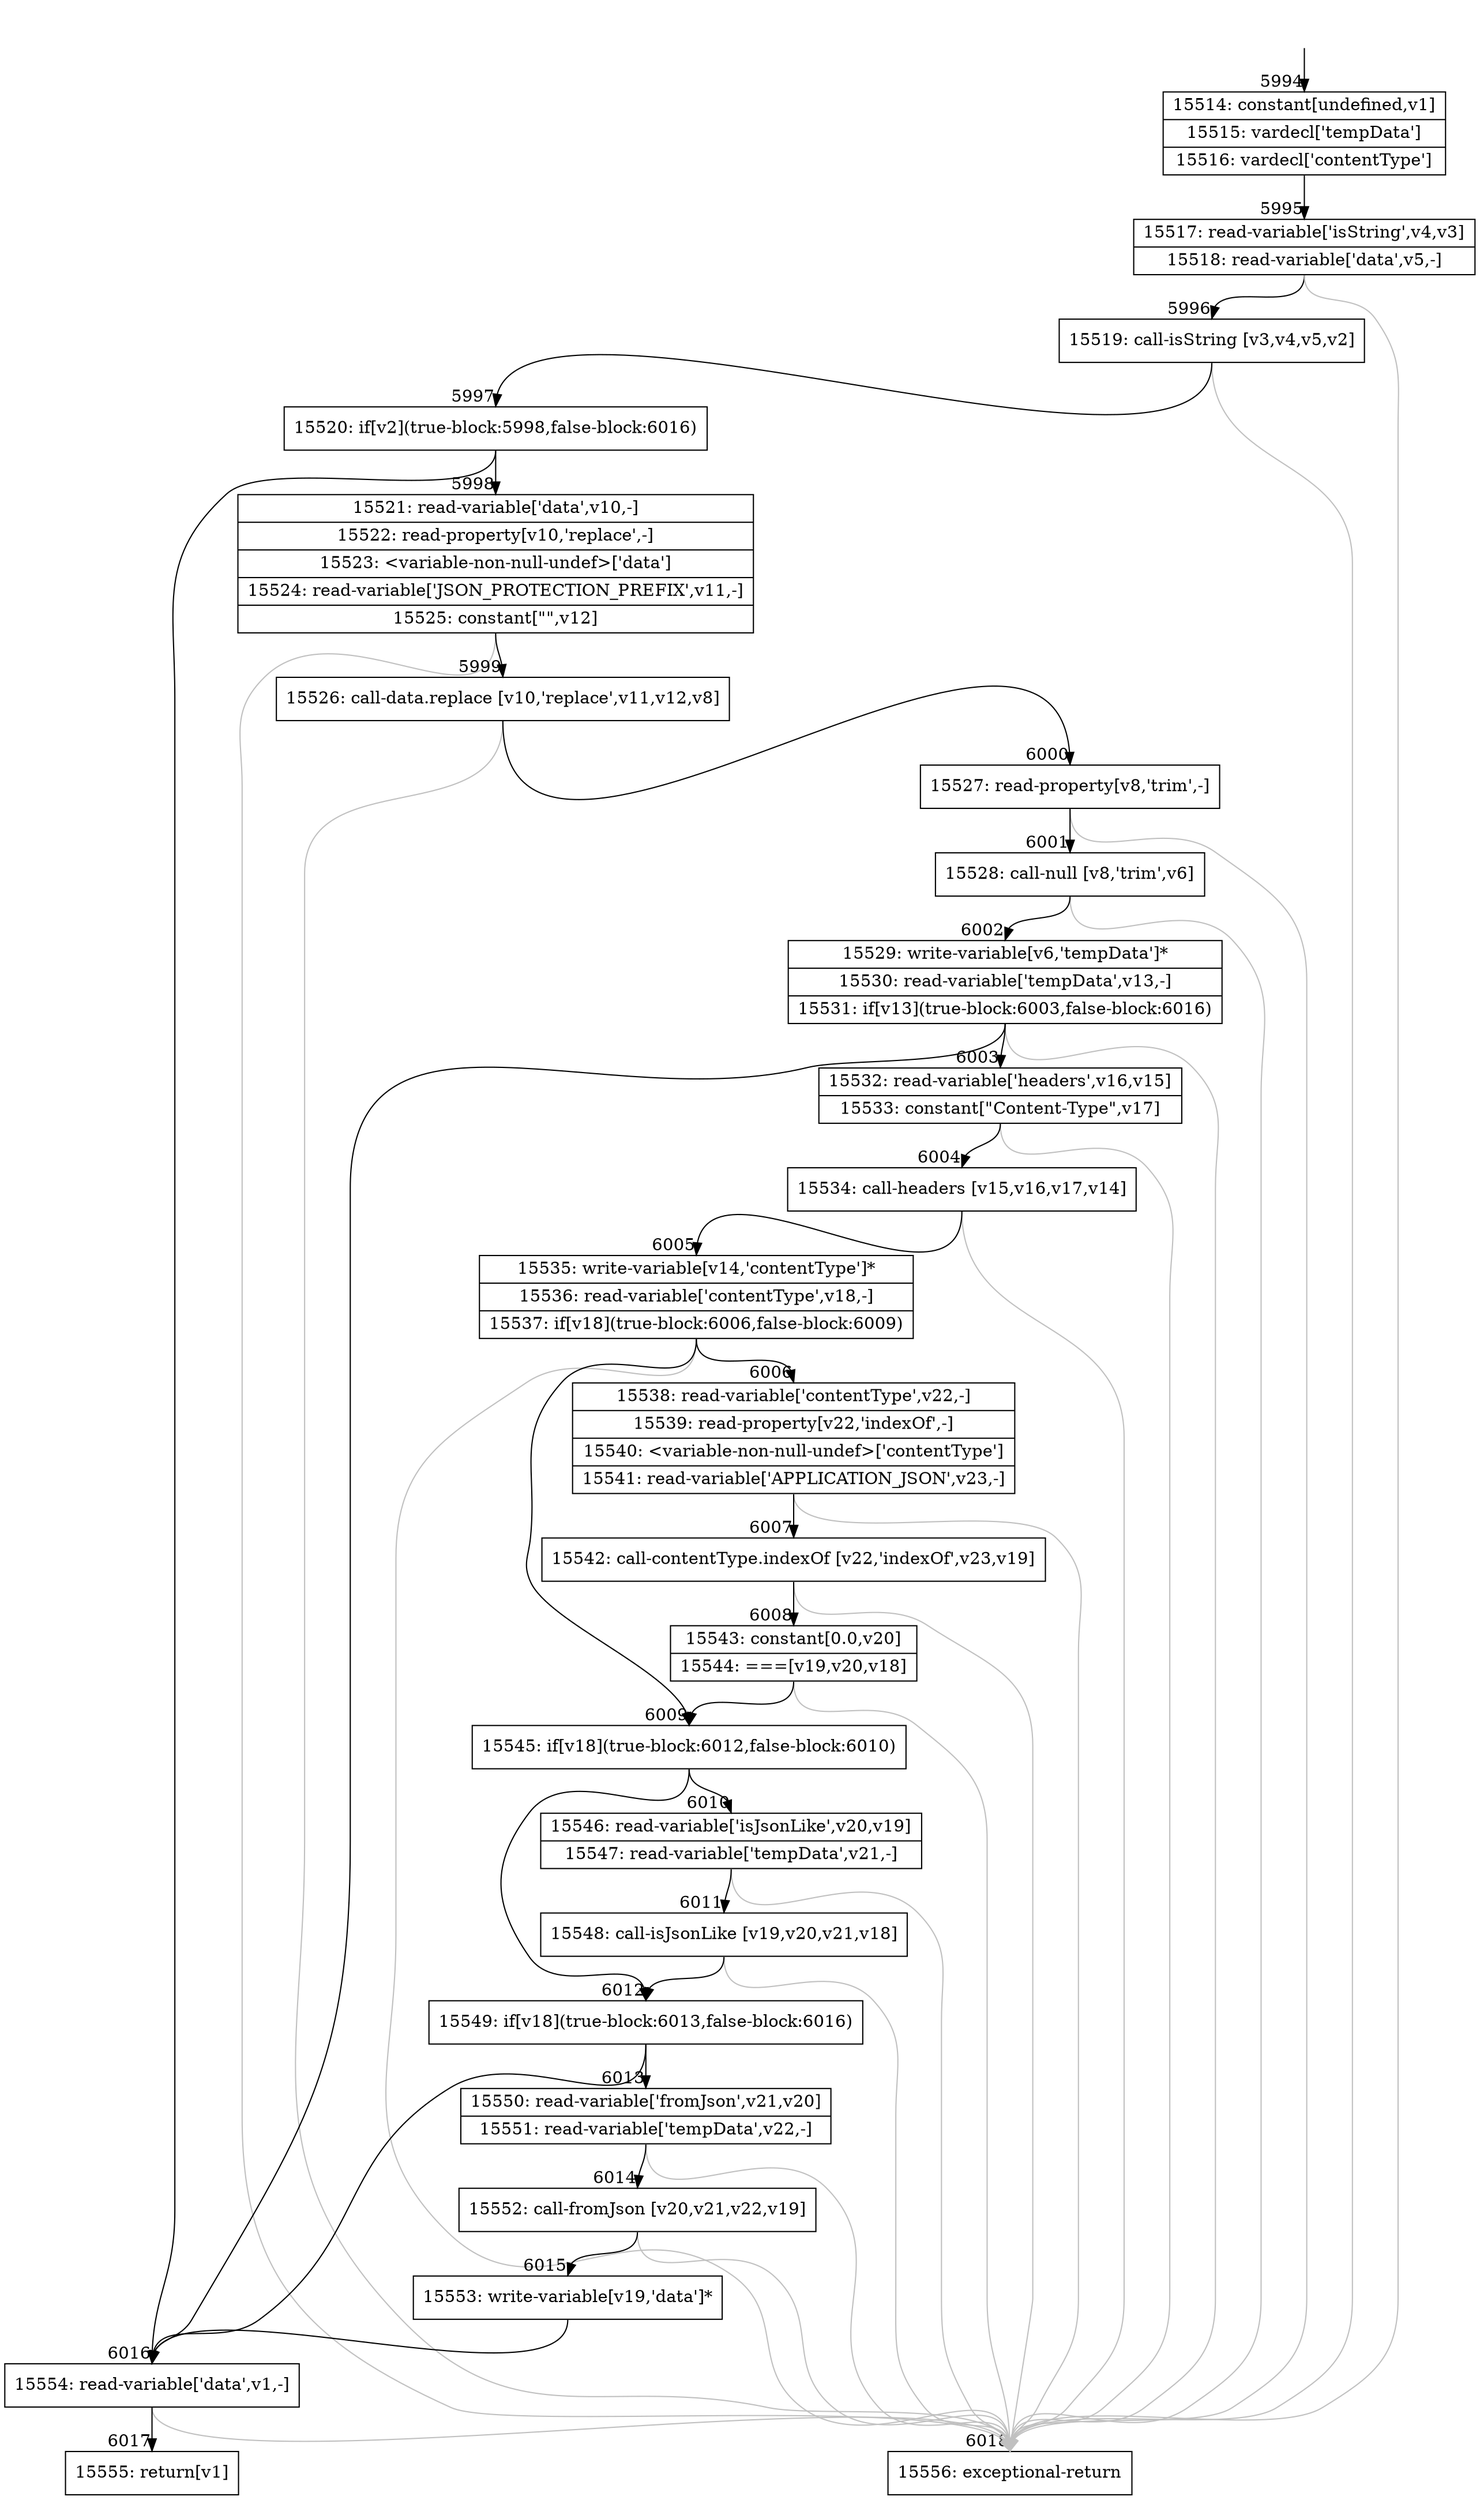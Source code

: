 digraph {
rankdir="TD"
BB_entry445[shape=none,label=""];
BB_entry445 -> BB5994 [tailport=s, headport=n, headlabel="    5994"]
BB5994 [shape=record label="{15514: constant[undefined,v1]|15515: vardecl['tempData']|15516: vardecl['contentType']}" ] 
BB5994 -> BB5995 [tailport=s, headport=n, headlabel="      5995"]
BB5995 [shape=record label="{15517: read-variable['isString',v4,v3]|15518: read-variable['data',v5,-]}" ] 
BB5995 -> BB5996 [tailport=s, headport=n, headlabel="      5996"]
BB5995 -> BB6018 [tailport=s, headport=n, color=gray, headlabel="      6018"]
BB5996 [shape=record label="{15519: call-isString [v3,v4,v5,v2]}" ] 
BB5996 -> BB5997 [tailport=s, headport=n, headlabel="      5997"]
BB5996 -> BB6018 [tailport=s, headport=n, color=gray]
BB5997 [shape=record label="{15520: if[v2](true-block:5998,false-block:6016)}" ] 
BB5997 -> BB5998 [tailport=s, headport=n, headlabel="      5998"]
BB5997 -> BB6016 [tailport=s, headport=n, headlabel="      6016"]
BB5998 [shape=record label="{15521: read-variable['data',v10,-]|15522: read-property[v10,'replace',-]|15523: \<variable-non-null-undef\>['data']|15524: read-variable['JSON_PROTECTION_PREFIX',v11,-]|15525: constant[\"\",v12]}" ] 
BB5998 -> BB5999 [tailport=s, headport=n, headlabel="      5999"]
BB5998 -> BB6018 [tailport=s, headport=n, color=gray]
BB5999 [shape=record label="{15526: call-data.replace [v10,'replace',v11,v12,v8]}" ] 
BB5999 -> BB6000 [tailport=s, headport=n, headlabel="      6000"]
BB5999 -> BB6018 [tailport=s, headport=n, color=gray]
BB6000 [shape=record label="{15527: read-property[v8,'trim',-]}" ] 
BB6000 -> BB6001 [tailport=s, headport=n, headlabel="      6001"]
BB6000 -> BB6018 [tailport=s, headport=n, color=gray]
BB6001 [shape=record label="{15528: call-null [v8,'trim',v6]}" ] 
BB6001 -> BB6002 [tailport=s, headport=n, headlabel="      6002"]
BB6001 -> BB6018 [tailport=s, headport=n, color=gray]
BB6002 [shape=record label="{15529: write-variable[v6,'tempData']*|15530: read-variable['tempData',v13,-]|15531: if[v13](true-block:6003,false-block:6016)}" ] 
BB6002 -> BB6003 [tailport=s, headport=n, headlabel="      6003"]
BB6002 -> BB6016 [tailport=s, headport=n]
BB6002 -> BB6018 [tailport=s, headport=n, color=gray]
BB6003 [shape=record label="{15532: read-variable['headers',v16,v15]|15533: constant[\"Content-Type\",v17]}" ] 
BB6003 -> BB6004 [tailport=s, headport=n, headlabel="      6004"]
BB6003 -> BB6018 [tailport=s, headport=n, color=gray]
BB6004 [shape=record label="{15534: call-headers [v15,v16,v17,v14]}" ] 
BB6004 -> BB6005 [tailport=s, headport=n, headlabel="      6005"]
BB6004 -> BB6018 [tailport=s, headport=n, color=gray]
BB6005 [shape=record label="{15535: write-variable[v14,'contentType']*|15536: read-variable['contentType',v18,-]|15537: if[v18](true-block:6006,false-block:6009)}" ] 
BB6005 -> BB6009 [tailport=s, headport=n, headlabel="      6009"]
BB6005 -> BB6006 [tailport=s, headport=n, headlabel="      6006"]
BB6005 -> BB6018 [tailport=s, headport=n, color=gray]
BB6006 [shape=record label="{15538: read-variable['contentType',v22,-]|15539: read-property[v22,'indexOf',-]|15540: \<variable-non-null-undef\>['contentType']|15541: read-variable['APPLICATION_JSON',v23,-]}" ] 
BB6006 -> BB6007 [tailport=s, headport=n, headlabel="      6007"]
BB6006 -> BB6018 [tailport=s, headport=n, color=gray]
BB6007 [shape=record label="{15542: call-contentType.indexOf [v22,'indexOf',v23,v19]}" ] 
BB6007 -> BB6008 [tailport=s, headport=n, headlabel="      6008"]
BB6007 -> BB6018 [tailport=s, headport=n, color=gray]
BB6008 [shape=record label="{15543: constant[0.0,v20]|15544: ===[v19,v20,v18]}" ] 
BB6008 -> BB6009 [tailport=s, headport=n]
BB6008 -> BB6018 [tailport=s, headport=n, color=gray]
BB6009 [shape=record label="{15545: if[v18](true-block:6012,false-block:6010)}" ] 
BB6009 -> BB6012 [tailport=s, headport=n, headlabel="      6012"]
BB6009 -> BB6010 [tailport=s, headport=n, headlabel="      6010"]
BB6010 [shape=record label="{15546: read-variable['isJsonLike',v20,v19]|15547: read-variable['tempData',v21,-]}" ] 
BB6010 -> BB6011 [tailport=s, headport=n, headlabel="      6011"]
BB6010 -> BB6018 [tailport=s, headport=n, color=gray]
BB6011 [shape=record label="{15548: call-isJsonLike [v19,v20,v21,v18]}" ] 
BB6011 -> BB6012 [tailport=s, headport=n]
BB6011 -> BB6018 [tailport=s, headport=n, color=gray]
BB6012 [shape=record label="{15549: if[v18](true-block:6013,false-block:6016)}" ] 
BB6012 -> BB6013 [tailport=s, headport=n, headlabel="      6013"]
BB6012 -> BB6016 [tailport=s, headport=n]
BB6013 [shape=record label="{15550: read-variable['fromJson',v21,v20]|15551: read-variable['tempData',v22,-]}" ] 
BB6013 -> BB6014 [tailport=s, headport=n, headlabel="      6014"]
BB6013 -> BB6018 [tailport=s, headport=n, color=gray]
BB6014 [shape=record label="{15552: call-fromJson [v20,v21,v22,v19]}" ] 
BB6014 -> BB6015 [tailport=s, headport=n, headlabel="      6015"]
BB6014 -> BB6018 [tailport=s, headport=n, color=gray]
BB6015 [shape=record label="{15553: write-variable[v19,'data']*}" ] 
BB6015 -> BB6016 [tailport=s, headport=n]
BB6016 [shape=record label="{15554: read-variable['data',v1,-]}" ] 
BB6016 -> BB6017 [tailport=s, headport=n, headlabel="      6017"]
BB6016 -> BB6018 [tailport=s, headport=n, color=gray]
BB6017 [shape=record label="{15555: return[v1]}" ] 
BB6018 [shape=record label="{15556: exceptional-return}" ] 
//#$~ 9255
}

